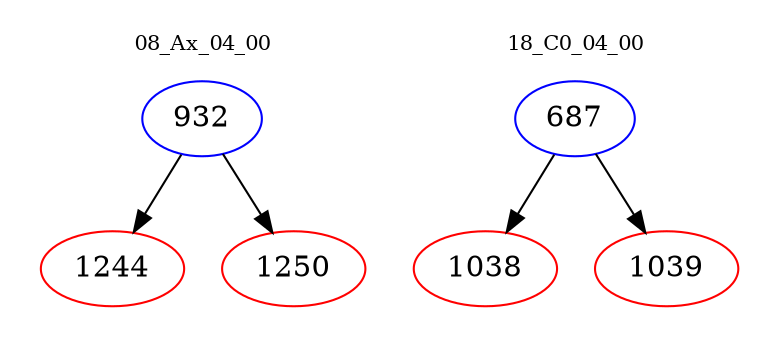 digraph{
subgraph cluster_0 {
color = white
label = "08_Ax_04_00";
fontsize=10;
T0_932 [label="932", color="blue"]
T0_932 -> T0_1244 [color="black"]
T0_1244 [label="1244", color="red"]
T0_932 -> T0_1250 [color="black"]
T0_1250 [label="1250", color="red"]
}
subgraph cluster_1 {
color = white
label = "18_C0_04_00";
fontsize=10;
T1_687 [label="687", color="blue"]
T1_687 -> T1_1038 [color="black"]
T1_1038 [label="1038", color="red"]
T1_687 -> T1_1039 [color="black"]
T1_1039 [label="1039", color="red"]
}
}
